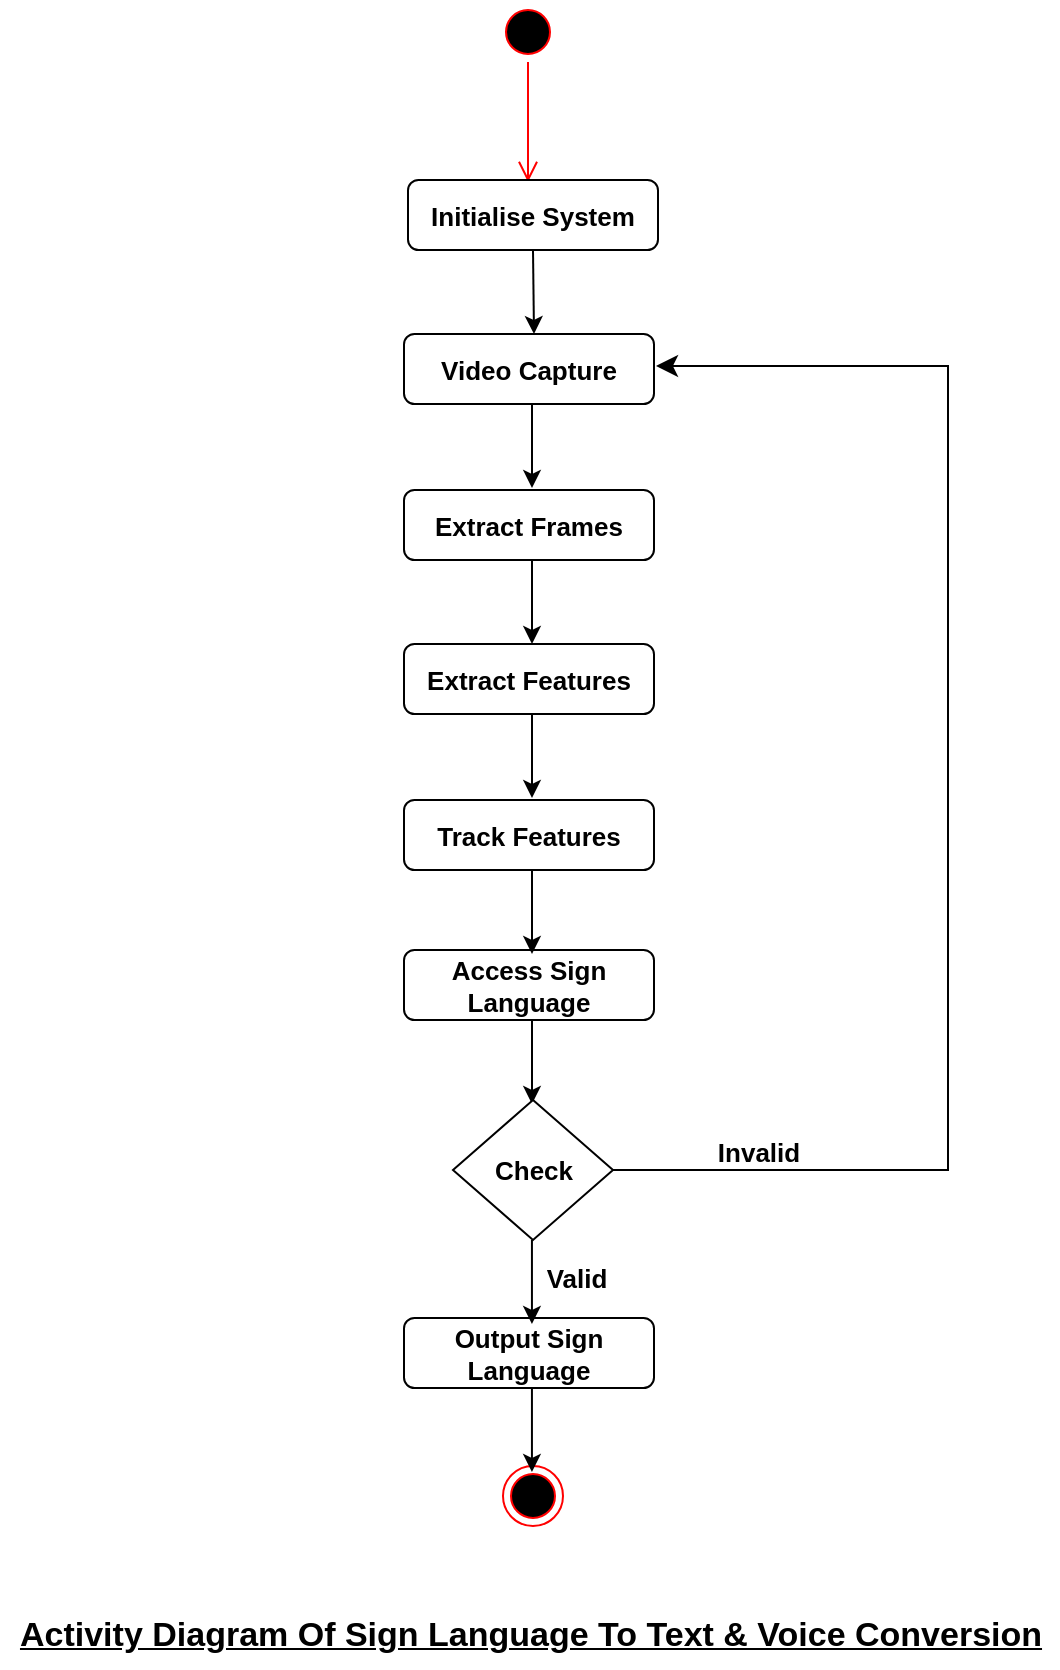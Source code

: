 <mxfile version="21.4.0" type="device">
  <diagram name="Page-1" id="BXRBHZn7yLMNFsL2Z0cU">
    <mxGraphModel dx="1615" dy="845" grid="0" gridSize="10" guides="1" tooltips="1" connect="1" arrows="1" fold="1" page="1" pageScale="1" pageWidth="850" pageHeight="1100" math="0" shadow="0">
      <root>
        <mxCell id="0" />
        <mxCell id="1" parent="0" />
        <mxCell id="lVhL9rG0v2zjVYbQNKtB-1" value="" style="ellipse;html=1;shape=startState;fillColor=#000000;strokeColor=#ff0000;strokeWidth=1;fontStyle=1;fontSize=13;" vertex="1" parent="1">
          <mxGeometry x="410" y="44" width="30" height="30" as="geometry" />
        </mxCell>
        <mxCell id="lVhL9rG0v2zjVYbQNKtB-2" value="" style="edgeStyle=orthogonalEdgeStyle;html=1;verticalAlign=bottom;endArrow=open;endSize=8;strokeColor=#ff0000;rounded=0;strokeWidth=1;fontStyle=1;fontSize=13;" edge="1" source="lVhL9rG0v2zjVYbQNKtB-1" parent="1">
          <mxGeometry relative="1" as="geometry">
            <mxPoint x="425" y="134" as="targetPoint" />
          </mxGeometry>
        </mxCell>
        <mxCell id="lVhL9rG0v2zjVYbQNKtB-4" value="Initialise System" style="rounded=1;whiteSpace=wrap;html=1;fontStyle=1;fontSize=13;" vertex="1" parent="1">
          <mxGeometry x="365" y="133" width="125" height="35" as="geometry" />
        </mxCell>
        <mxCell id="lVhL9rG0v2zjVYbQNKtB-5" value="" style="endArrow=classic;html=1;rounded=0;exitX=0.5;exitY=1;exitDx=0;exitDy=0;fontStyle=1;fontSize=13;" edge="1" parent="1" source="lVhL9rG0v2zjVYbQNKtB-4">
          <mxGeometry width="50" height="50" relative="1" as="geometry">
            <mxPoint x="428" y="183" as="sourcePoint" />
            <mxPoint x="428" y="210" as="targetPoint" />
          </mxGeometry>
        </mxCell>
        <mxCell id="lVhL9rG0v2zjVYbQNKtB-6" value="Video Capture" style="rounded=1;whiteSpace=wrap;html=1;fontStyle=1;fontSize=13;" vertex="1" parent="1">
          <mxGeometry x="363" y="210" width="125" height="35" as="geometry" />
        </mxCell>
        <mxCell id="lVhL9rG0v2zjVYbQNKtB-7" value="Extract Frames" style="rounded=1;whiteSpace=wrap;html=1;fontStyle=1;fontSize=13;" vertex="1" parent="1">
          <mxGeometry x="363" y="288" width="125" height="35" as="geometry" />
        </mxCell>
        <mxCell id="lVhL9rG0v2zjVYbQNKtB-8" value="" style="endArrow=classic;html=1;rounded=0;exitX=0.5;exitY=1;exitDx=0;exitDy=0;fontStyle=1;fontSize=13;" edge="1" parent="1">
          <mxGeometry width="50" height="50" relative="1" as="geometry">
            <mxPoint x="427" y="245" as="sourcePoint" />
            <mxPoint x="427" y="287" as="targetPoint" />
          </mxGeometry>
        </mxCell>
        <mxCell id="lVhL9rG0v2zjVYbQNKtB-9" value="Extract Features" style="rounded=1;whiteSpace=wrap;html=1;fontStyle=1;fontSize=13;" vertex="1" parent="1">
          <mxGeometry x="363" y="365" width="125" height="35" as="geometry" />
        </mxCell>
        <mxCell id="lVhL9rG0v2zjVYbQNKtB-10" value="Track Features" style="rounded=1;whiteSpace=wrap;html=1;fontStyle=1;fontSize=13;" vertex="1" parent="1">
          <mxGeometry x="363" y="443" width="125" height="35" as="geometry" />
        </mxCell>
        <mxCell id="lVhL9rG0v2zjVYbQNKtB-11" value="Access Sign Language" style="rounded=1;whiteSpace=wrap;html=1;fontStyle=1;fontSize=13;" vertex="1" parent="1">
          <mxGeometry x="363" y="518" width="125" height="35" as="geometry" />
        </mxCell>
        <mxCell id="lVhL9rG0v2zjVYbQNKtB-12" value="" style="endArrow=classic;html=1;rounded=0;exitX=0.5;exitY=1;exitDx=0;exitDy=0;fontStyle=1;fontSize=13;" edge="1" parent="1">
          <mxGeometry width="50" height="50" relative="1" as="geometry">
            <mxPoint x="427" y="323" as="sourcePoint" />
            <mxPoint x="427" y="365" as="targetPoint" />
          </mxGeometry>
        </mxCell>
        <mxCell id="lVhL9rG0v2zjVYbQNKtB-13" value="" style="endArrow=classic;html=1;rounded=0;exitX=0.5;exitY=1;exitDx=0;exitDy=0;fontStyle=1;fontSize=13;" edge="1" parent="1">
          <mxGeometry width="50" height="50" relative="1" as="geometry">
            <mxPoint x="427" y="400" as="sourcePoint" />
            <mxPoint x="427" y="442" as="targetPoint" />
          </mxGeometry>
        </mxCell>
        <mxCell id="lVhL9rG0v2zjVYbQNKtB-14" value="" style="endArrow=classic;html=1;rounded=0;exitX=0.5;exitY=1;exitDx=0;exitDy=0;fontStyle=1;fontSize=13;" edge="1" parent="1">
          <mxGeometry width="50" height="50" relative="1" as="geometry">
            <mxPoint x="427" y="478" as="sourcePoint" />
            <mxPoint x="427" y="520" as="targetPoint" />
          </mxGeometry>
        </mxCell>
        <mxCell id="lVhL9rG0v2zjVYbQNKtB-15" value="" style="endArrow=classic;html=1;rounded=0;exitX=0.5;exitY=1;exitDx=0;exitDy=0;fontStyle=1;fontSize=13;" edge="1" parent="1">
          <mxGeometry width="50" height="50" relative="1" as="geometry">
            <mxPoint x="427" y="553" as="sourcePoint" />
            <mxPoint x="427" y="595" as="targetPoint" />
          </mxGeometry>
        </mxCell>
        <mxCell id="lVhL9rG0v2zjVYbQNKtB-16" value="Check" style="rhombus;whiteSpace=wrap;html=1;fontStyle=1;fontSize=13;" vertex="1" parent="1">
          <mxGeometry x="387.5" y="593" width="80" height="70" as="geometry" />
        </mxCell>
        <mxCell id="lVhL9rG0v2zjVYbQNKtB-18" value="Output Sign Language" style="rounded=1;whiteSpace=wrap;html=1;fontStyle=1;fontSize=13;" vertex="1" parent="1">
          <mxGeometry x="363" y="702" width="125" height="35" as="geometry" />
        </mxCell>
        <mxCell id="lVhL9rG0v2zjVYbQNKtB-20" value="" style="ellipse;html=1;shape=endState;fillColor=#000000;strokeColor=#ff0000;fontStyle=1;fontSize=13;" vertex="1" parent="1">
          <mxGeometry x="412.5" y="776" width="30" height="30" as="geometry" />
        </mxCell>
        <mxCell id="lVhL9rG0v2zjVYbQNKtB-21" value="" style="edgeStyle=segmentEdgeStyle;endArrow=classic;html=1;curved=0;rounded=0;endSize=8;startSize=8;exitX=1;exitY=0.5;exitDx=0;exitDy=0;" edge="1" parent="1" source="lVhL9rG0v2zjVYbQNKtB-16">
          <mxGeometry width="50" height="50" relative="1" as="geometry">
            <mxPoint x="523" y="627" as="sourcePoint" />
            <mxPoint x="489" y="226" as="targetPoint" />
            <Array as="points">
              <mxPoint x="635" y="628" />
              <mxPoint x="635" y="226" />
            </Array>
          </mxGeometry>
        </mxCell>
        <mxCell id="lVhL9rG0v2zjVYbQNKtB-22" value="&lt;b style=&quot;font-size: 13px;&quot;&gt;Valid&lt;/b&gt;" style="text;html=1;align=center;verticalAlign=middle;resizable=0;points=[];autosize=1;strokeColor=none;fillColor=none;fontSize=13;" vertex="1" parent="1">
          <mxGeometry x="425" y="668" width="48" height="28" as="geometry" />
        </mxCell>
        <mxCell id="lVhL9rG0v2zjVYbQNKtB-23" value="&lt;b&gt;&lt;font style=&quot;font-size: 13px;&quot;&gt;Invalid&lt;/font&gt;&lt;/b&gt;" style="text;html=1;align=center;verticalAlign=middle;resizable=0;points=[];autosize=1;strokeColor=none;fillColor=none;" vertex="1" parent="1">
          <mxGeometry x="510" y="605" width="59" height="28" as="geometry" />
        </mxCell>
        <mxCell id="lVhL9rG0v2zjVYbQNKtB-24" value="" style="endArrow=classic;html=1;rounded=0;exitX=0.5;exitY=1;exitDx=0;exitDy=0;fontStyle=1;fontSize=13;" edge="1" parent="1">
          <mxGeometry width="50" height="50" relative="1" as="geometry">
            <mxPoint x="426.97" y="663" as="sourcePoint" />
            <mxPoint x="426.97" y="705" as="targetPoint" />
          </mxGeometry>
        </mxCell>
        <mxCell id="lVhL9rG0v2zjVYbQNKtB-25" value="" style="endArrow=classic;html=1;rounded=0;exitX=0.5;exitY=1;exitDx=0;exitDy=0;fontStyle=1;fontSize=13;" edge="1" parent="1">
          <mxGeometry width="50" height="50" relative="1" as="geometry">
            <mxPoint x="426.97" y="737" as="sourcePoint" />
            <mxPoint x="426.97" y="779" as="targetPoint" />
          </mxGeometry>
        </mxCell>
        <mxCell id="lVhL9rG0v2zjVYbQNKtB-26" value="&lt;font size=&quot;1&quot; style=&quot;&quot;&gt;&lt;u style=&quot;font-size: 17px;&quot;&gt;Activity Diagram Of Sign Language To Text &amp;amp; Voice Conversion&lt;/u&gt;&lt;/font&gt;" style="text;html=1;align=center;verticalAlign=middle;resizable=0;points=[];autosize=1;strokeColor=none;fillColor=none;strokeWidth=2;fontStyle=1" vertex="1" parent="1">
          <mxGeometry x="161" y="845" width="529" height="32" as="geometry" />
        </mxCell>
      </root>
    </mxGraphModel>
  </diagram>
</mxfile>

